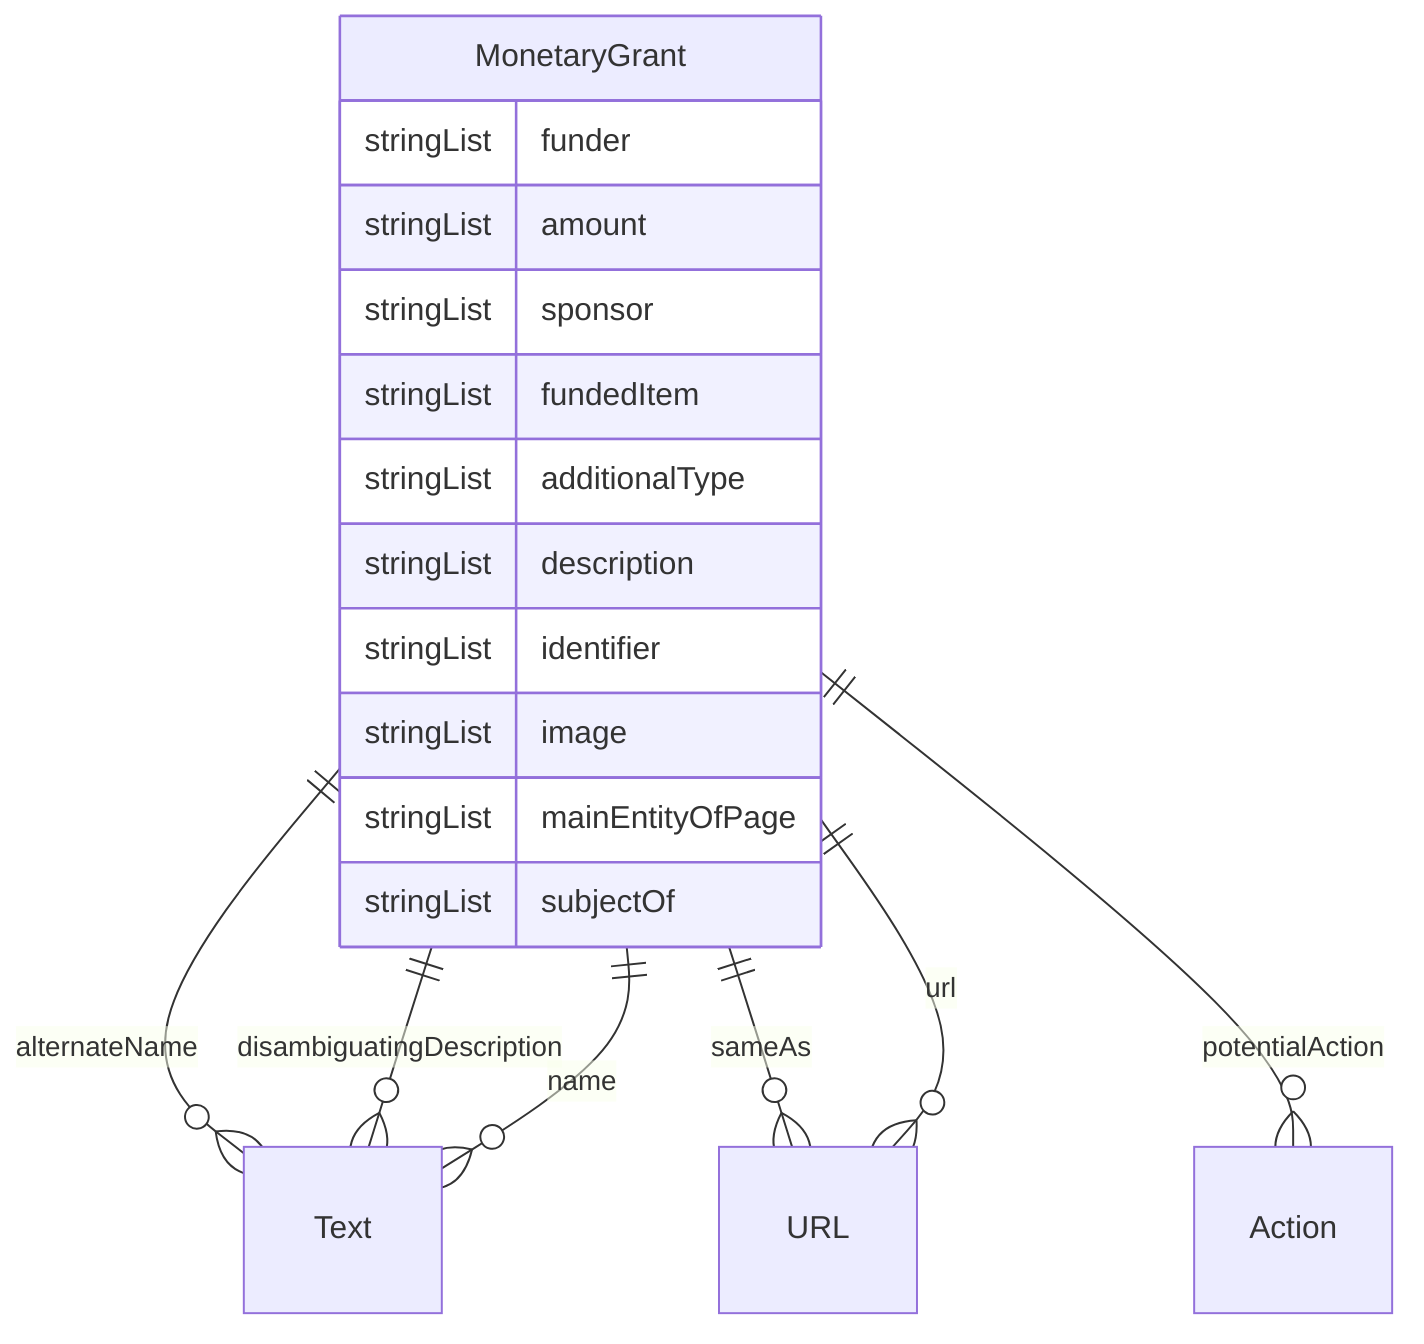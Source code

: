 erDiagram
MonetaryGrant {
    stringList funder  
    stringList amount  
    stringList sponsor  
    stringList fundedItem  
    stringList additionalType  
    stringList description  
    stringList identifier  
    stringList image  
    stringList mainEntityOfPage  
    stringList subjectOf  
}

MonetaryGrant ||--}o Text : "alternateName"
MonetaryGrant ||--}o Text : "disambiguatingDescription"
MonetaryGrant ||--}o Text : "name"
MonetaryGrant ||--}o URL : "sameAs"
MonetaryGrant ||--}o Action : "potentialAction"
MonetaryGrant ||--}o URL : "url"